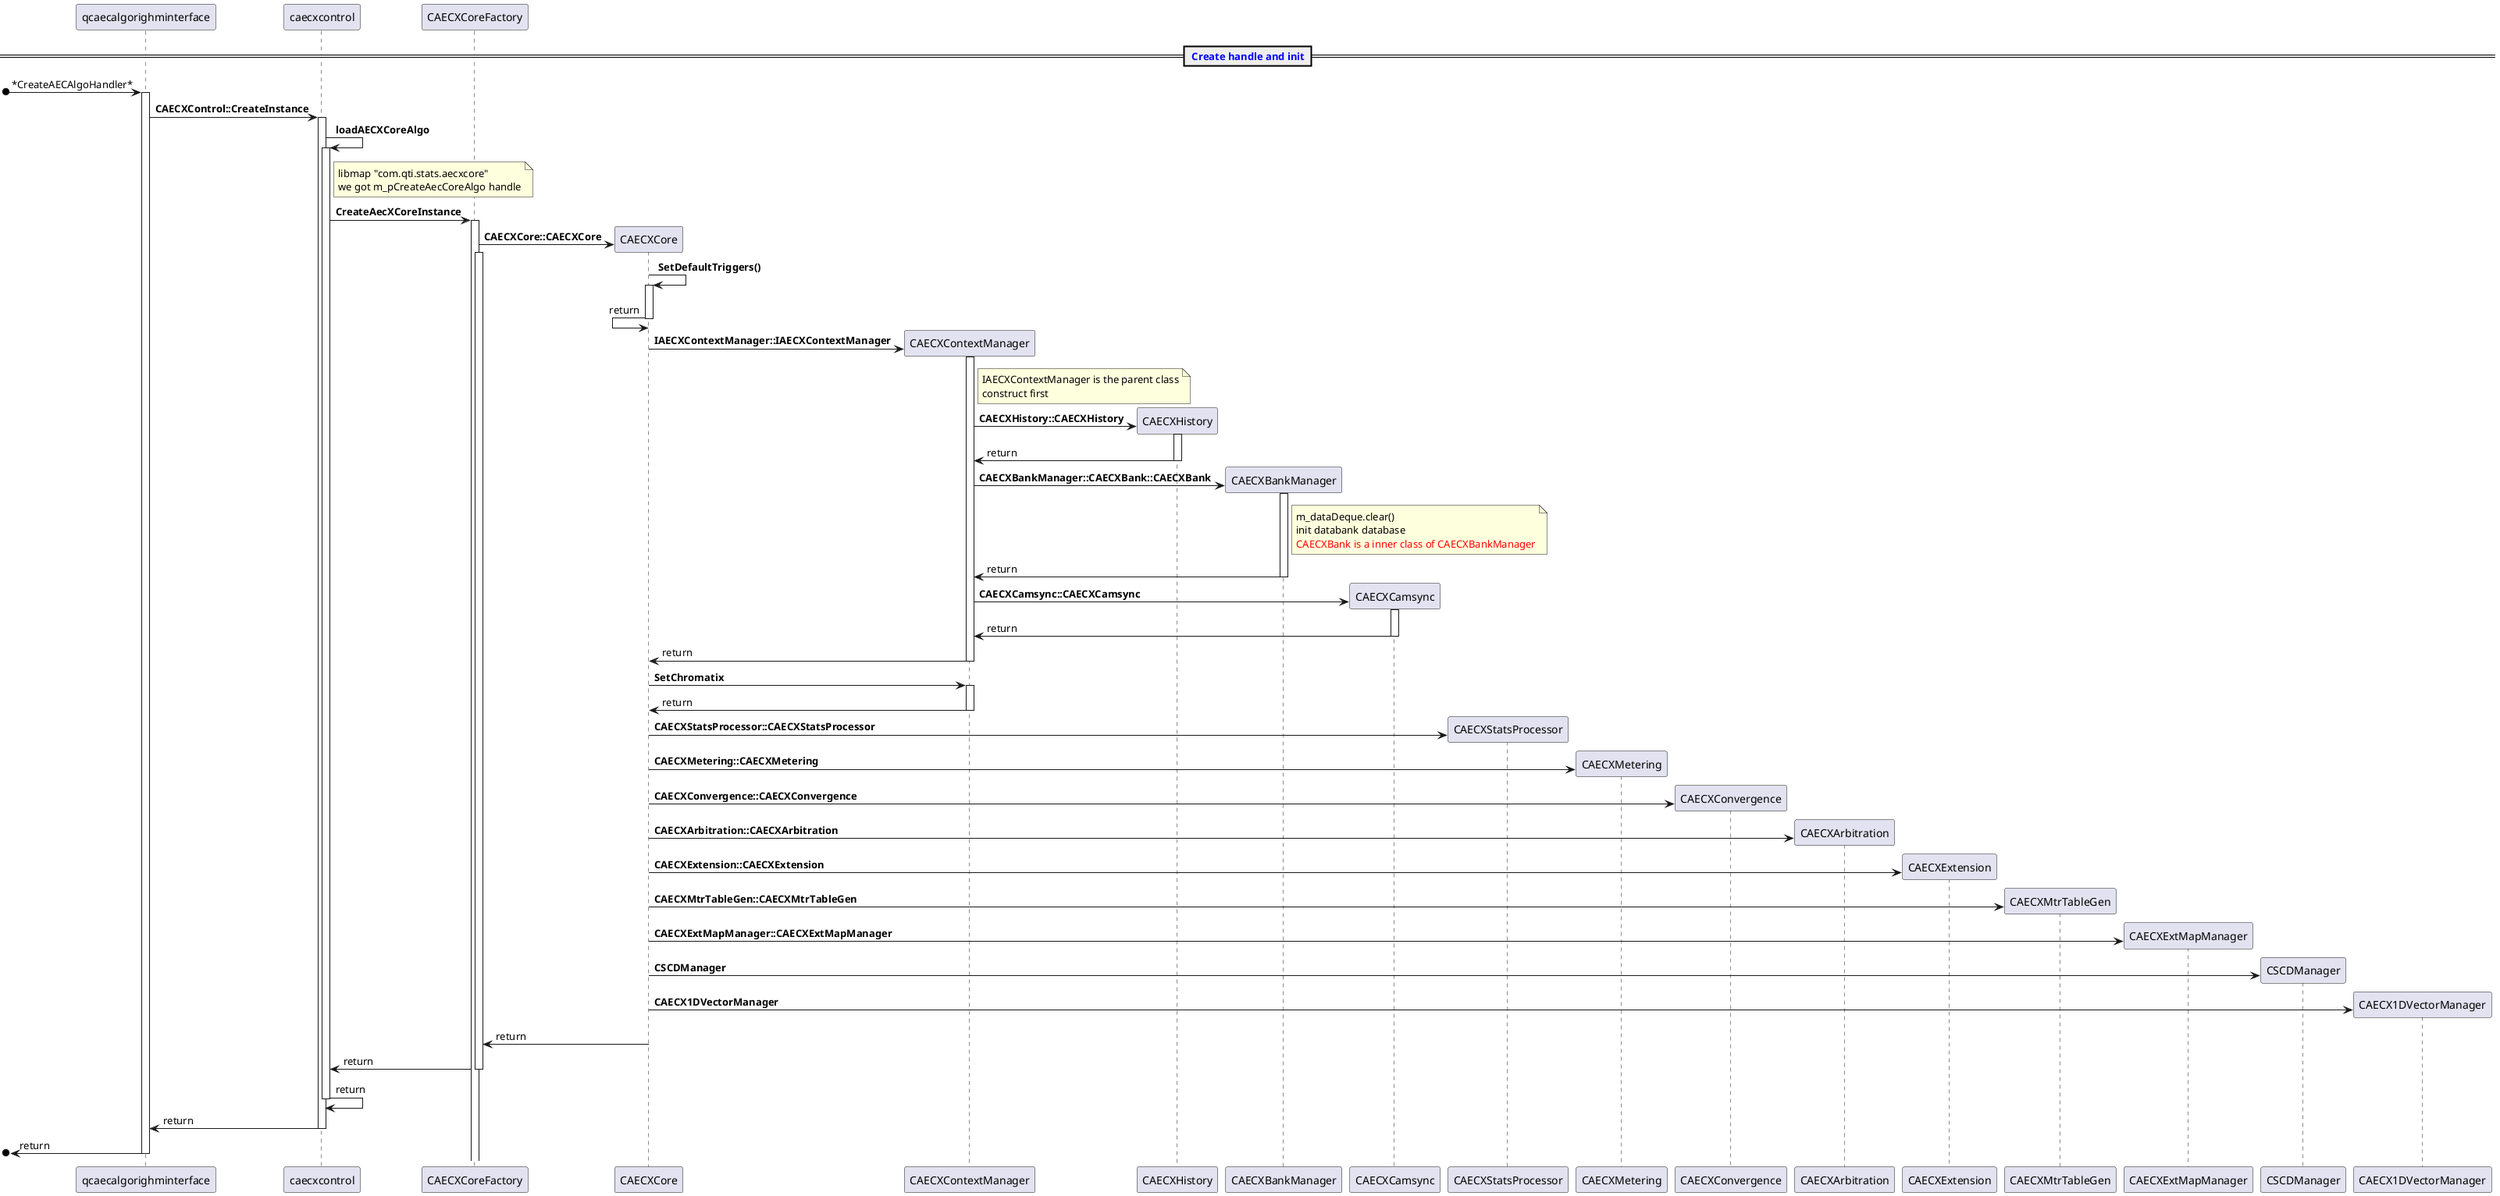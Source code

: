 /'派生，继承：<|--'/
/'组合：*-- ， 将会管理对象的生命周期'/
/'聚合：o--, 特指不管理对象的生命周期，但存在关联'/
/'
title <size:18>camx awb overview</size>\n     Lin Jin

collections ThreadUsers

<color:red><size:16>****</size></color>

<color:blue><size:15></size></color>

package <color:blue><size:15>**AWBDecisionAggregator** {
}

== <color:blue> CAWBMain::Configure </color>==

participant XXX

box "Factory"
participant camxcawbfactory as awb_factory
end box



<color:red>TODO: this need check further</color>


Useful color:
1. Red
Red Crimson DeepPink LightPink Salmon HotPink

2. Blue
MediumBlue Blue DodgerBlue DeepSkyBlue Cyan LightSkyBlue SlateBlue SkyBlue

3. Green
Chartreuse Green GreenYellow LawnGreen Lime LightGreen SpingGreen

4. Yellow
Yellow Gold LightGoldenRodYellow Orange LemonChiffon

5. Violet
DarkMagenta BlueViolet DardViolet Magenta Fuchsia Purple

6. 


class Dummy {
 -field1                     -------private
 #field2                     -------protected
 ~method1()                  -------package private
 +method2()                  -------public
}
'/

@startuml
participant qcaecalgorighminterface
participant caecxcontrol
participant CAECXCoreFactory
participant CAECXCore

== <color:blue> Create handle and init</color>==
[o->qcaecalgorighminterface: *CreateAECAlgoHandler*
activate qcaecalgorighminterface
    qcaecalgorighminterface->caecxcontrol: **CAECXControl::CreateInstance**
    activate caecxcontrol
        caecxcontrol->caecxcontrol: **loadAECXCoreAlgo**
        activate caecxcontrol
            note right caecxcontrol
                libmap "com.qti.stats.aecxcore"
                we got m_pCreateAecCoreAlgo handle
            end note
            caecxcontrol->CAECXCoreFactory: **CreateAecXCoreInstance**
            activate CAECXCoreFactory
                create CAECXCore
                CAECXCoreFactory->CAECXCore: **CAECXCore::CAECXCore**
                activate CAECXCoreFactory
                    /'set triggers'/
                    CAECXCore->CAECXCore: **SetDefaultTriggers()**
                    activate CAECXCore
                    CAECXCore<-CAECXCore: return
                    deactivate CAECXCore

                    /'create m_contManager and set tuning'/
                    create CAECXContextManager
                        /'how it construct'/
                        CAECXCore->CAECXContextManager: **IAECXContextManager::IAECXContextManager**
                        note right CAECXContextManager
                            IAECXContextManager is the parent class
                            construct first
                        end note
                        activate CAECXContextManager
                            /'aecxcontext manager will new history and bankmanager'/
                            create CAECXHistory
                            CAECXContextManager->CAECXHistory: **CAECXHistory::CAECXHistory**
                            activate CAECXHistory
                            CAECXContextManager<-CAECXHistory: return
                            deactivate CAECXHistory

                            create CAECXBankManager
                            CAECXContextManager->CAECXBankManager: **CAECXBankManager::CAECXBank::CAECXBank**
                                note right CAECXBankManager
                                    m_dataDeque.clear()
                                    init databank database
                                    <color:red>CAECXBank is a inner class of CAECXBankManager</color>
                                end note
                            activate CAECXBankManager
                            CAECXContextManager<-CAECXBankManager: return
                            deactivate CAECXBankManager

                            create CAECXCamsync
                            CAECXContextManager->CAECXCamsync: **CAECXCamsync::CAECXCamsync**
                            activate CAECXCamsync
                            CAECXContextManager<-CAECXCamsync: return
                            deactivate CAECXCamsync

                        CAECXCore<-CAECXContextManager: return
                        deactivate CAECXContextManager
                    CAECXCore->CAECXContextManager: **SetChromatix**
                    activate CAECXContextManager
                    CAECXCore<-CAECXContextManager: return
                    deactivate CAECXContextManager

                    /'init sub modules'/
                    create CAECXStatsProcessor
                    CAECXCore->CAECXStatsProcessor: **CAECXStatsProcessor::CAECXStatsProcessor**
                    create CAECXMetering
                    CAECXCore->CAECXMetering: **CAECXMetering::CAECXMetering**
                    create CAECXConvergence
                    CAECXCore->CAECXConvergence: **CAECXConvergence::CAECXConvergence**
                    create CAECXArbitration
                    CAECXCore->CAECXArbitration: **CAECXArbitration::CAECXArbitration**
                    create CAECXExtension
                    CAECXCore->CAECXExtension: **CAECXExtension::CAECXExtension**
                    create CAECXMtrTableGen
                    CAECXCore->CAECXMtrTableGen: **CAECXMtrTableGen::CAECXMtrTableGen**
                    create CAECXExtMapManager
                    CAECXCore->CAECXExtMapManager: **CAECXExtMapManager::CAECXExtMapManager**
                    create CSCDManager
                    CAECXCore->CSCDManager: **CSCDManager**
                    create CAECX1DVectorManager
                    CAECXCore->CAECX1DVectorManager: **CAECX1DVectorManager**

                CAECXCoreFactory<-CAECXCore: return
                deactivate CAECXCore
            caecxcontrol<-CAECXCoreFactory: return
            deactivate CAECXCoreFactory
        caecxcontrol->caecxcontrol: return
        deactivate caecxcontrol
    qcaecalgorighminterface<-caecxcontrol: return
    deactivate caecxcontrol
[o<-qcaecalgorighminterface: return
deactivate qcaecalgorighminterface

@enduml
